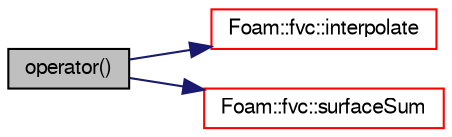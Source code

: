 digraph "operator()"
{
  bgcolor="transparent";
  edge [fontname="FreeSans",fontsize="10",labelfontname="FreeSans",labelfontsize="10"];
  node [fontname="FreeSans",fontsize="10",shape=record];
  rankdir="LR";
  Node1 [label="operator()",height=0.2,width=0.4,color="black", fillcolor="grey75", style="filled" fontcolor="black"];
  Node1 -> Node2 [color="midnightblue",fontsize="10",style="solid",fontname="FreeSans"];
  Node2 [label="Foam::fvc::interpolate",height=0.2,width=0.4,color="red",URL="$a10271.html#addbc18784300dd0955a9bf79f8e2c43b"];
  Node1 -> Node3 [color="midnightblue",fontsize="10",style="solid",fontname="FreeSans"];
  Node3 [label="Foam::fvc::surfaceSum",height=0.2,width=0.4,color="red",URL="$a10271.html#aa0a1e3c4ec02aa6a37f517c4d5270046"];
}
